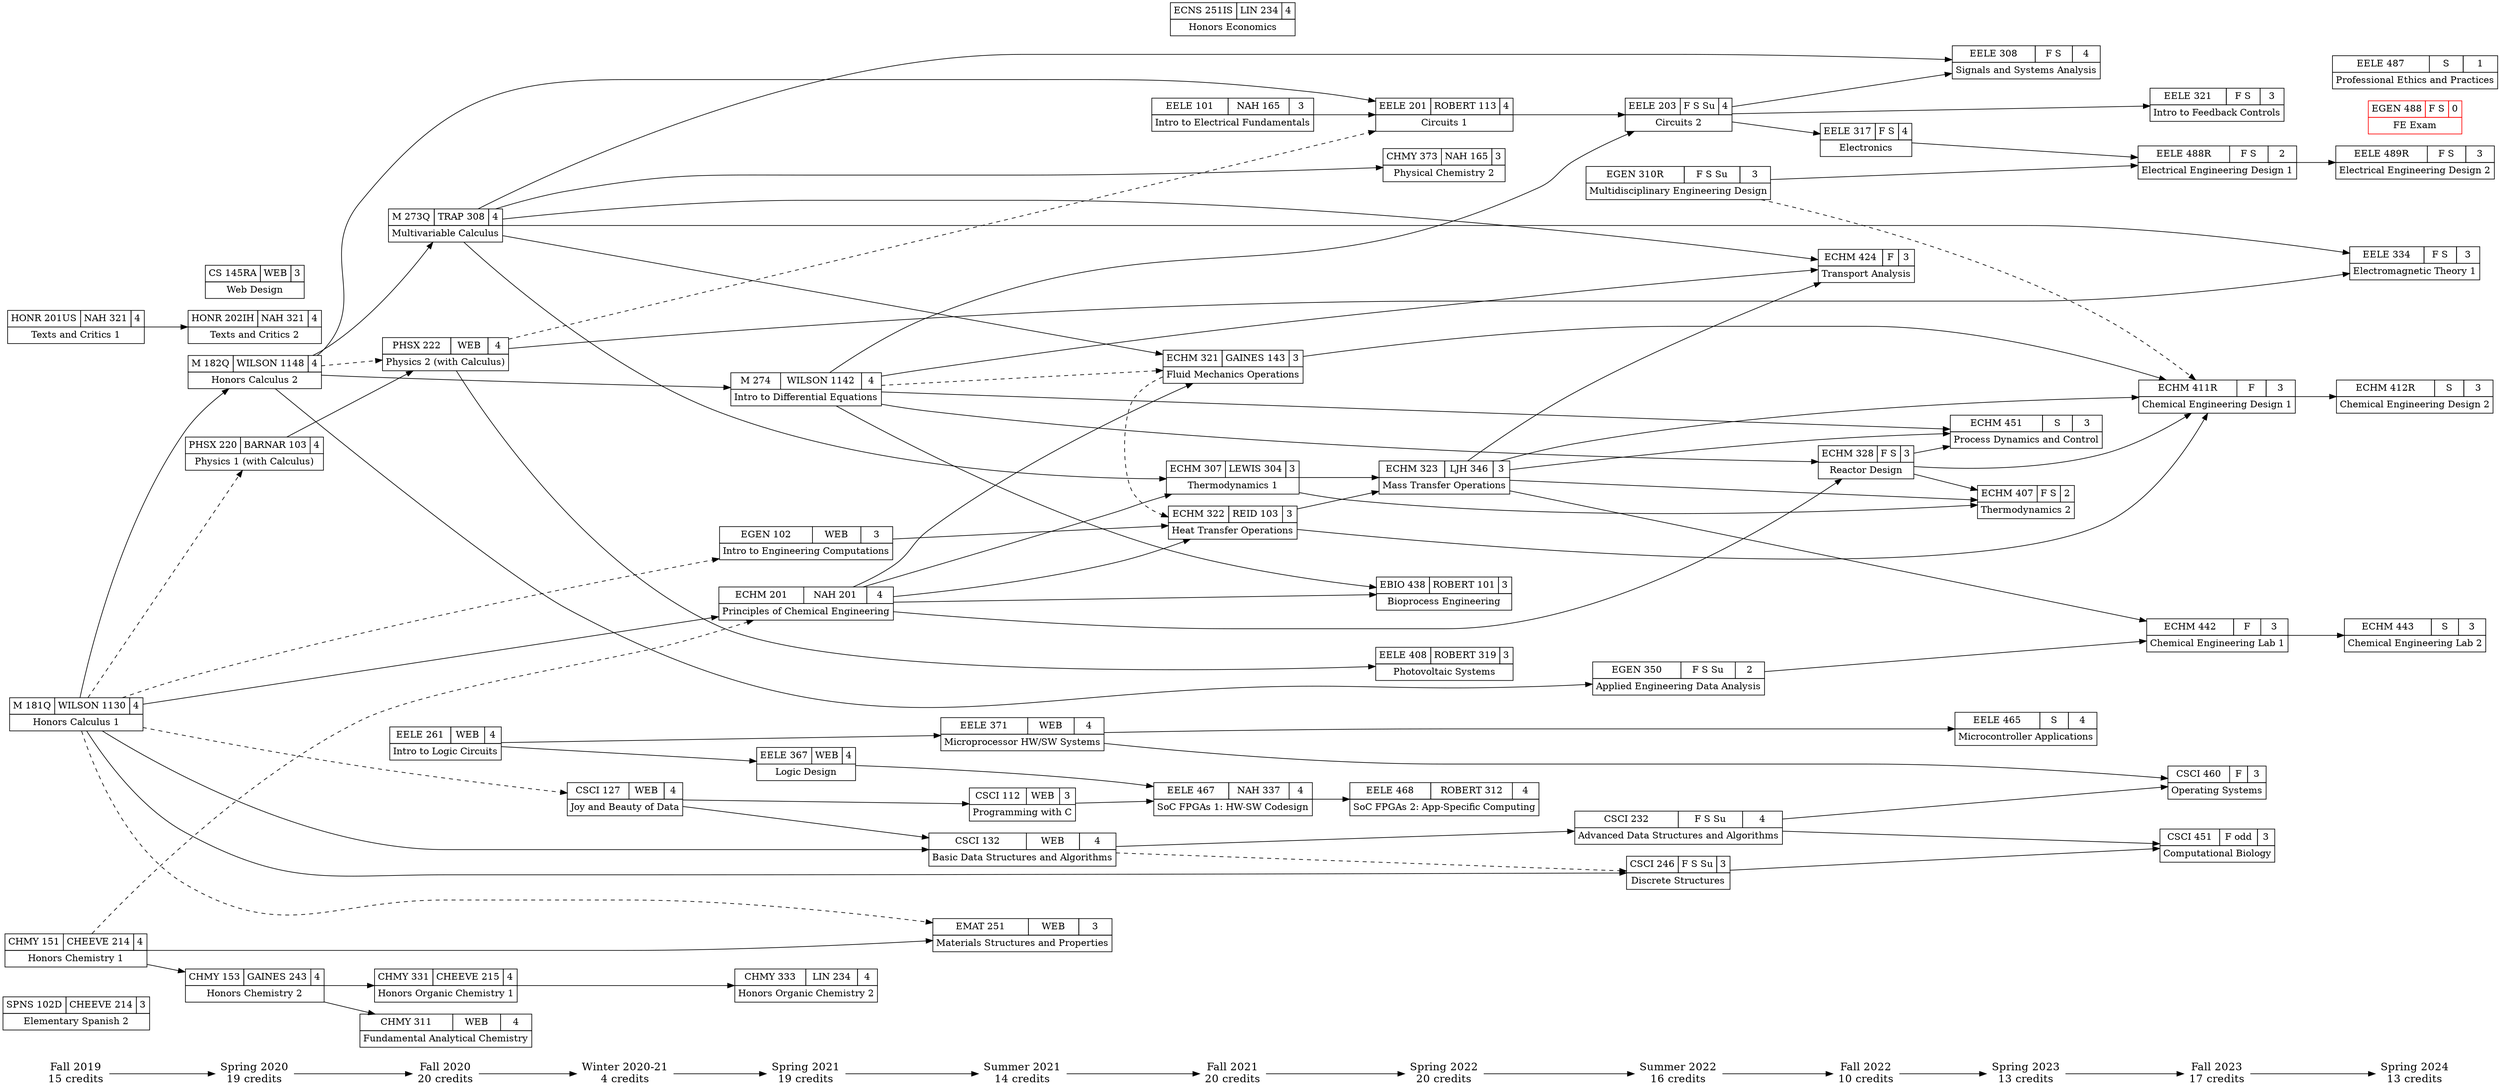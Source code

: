 digraph potential {
ranksep=.75; rankdir=LR;

{node [shape=plaintext,fontsize=16];
	"Fall 2019" -> "Spring 2020"
	-> "Fall 2020" -> "Winter 2020-21" -> "Spring 2021"
	-> "Summer 2021" -> "Fall 2021" -> "Spring 2022"
	-> "Summer 2022" -> "Fall 2022" -> "Spring 2023"
	-> "Fall 2023" -> "Spring 2024";
}

"Fall 2019"      [label="\N\n15 credits"]
"Spring 2020"    [label="\N\n19 credits"]
"Fall 2020"      [label="\N\n20 credits"]
"Winter 2020-21" [label="\N\n4 credits"]
"Spring 2021"    [label="\N\n19 credits"]
"Summer 2021"    [label="\N\n14 credits"]
"Fall 2021"      [label="\N\n20 credits"]
"Spring 2022"    [label="\N\n20 credits"]
"Summer 2022"    [label="\N\n16 credits"]
"Fall 2022"      [label="\N\n10 credits"]
"Spring 2023"    [label="\N\n13 credits"]
"Fall 2023"      [label="\N\n17 credits"]
"Spring 2024"    [label="\N\n13 credits"]

	{node [shape=none,margin=0];
	{ rank = same; "Fall 2019"; "SPNS 102D"; "M 181Q"; "HONR 201US"; "CHMY 151"; }
	{ rank = same; "Spring 2020"; "PHSX 220"; "M 182Q"; "HONR 202IH"; "CS 145RA"; "CHMY 153"; }
	{ rank = same; "Fall 2020"; "PHSX 222"; "M 273Q"; "EELE 261"; "CHMY 331"; "CHMY 311"; }
	{ rank = same; "Winter 2020-21"; "CSCI 127"; }
	{ rank = same; "Spring 2021"; "M 274"; "EGEN 102"; "EELE 367"; "ECHM 201"; "CHMY 333"; }
	{ rank = same; "Summer 2021"; "EMAT 251"; "EELE 371"; "CSCI 132"; "CSCI 112"; }
	{ rank = same; "Fall 2021"; "EELE 467"; "EELE 101"; "ECNS 251IS"; "ECHM 322"; "ECHM 321"; "ECHM 307"; }
	{ rank = same; "Spring 2022"; "EELE 468"; "EELE 408"; "EELE 201"; "ECHM 323"; "EBIO 438"; "CHMY 373"; }
	{ rank = same; "Summer 2022"; "EGEN 350"; "EGEN 310R"; "EELE 203"; "CSCI 246"; "CSCI 232"; }
	{ rank = same; "Fall 2022"; "ECHM 328"; "EELE 317"; "ECHM 424"; }
	{ rank = same; "Spring 2023"; "EELE 465"; "EELE 308"; "ECHM 451"; "ECHM 407"; }
	{ rank = same; "Fall 2023"; "EELE 488R"; "EELE 321"; "ECHM 442"; "ECHM 411R"; "CSCI 460"; "CSCI 451"; }
	{ rank = same; "Spring 2024"; "EGEN 488"; "EELE 489R"; "EELE 487"; "EELE 334"; "ECHM 443"; "ECHM 412R"; }
}

// Honors classes
// "CHMY 151"   [color=red]
// "CHMY 153"   [color=red]
// "CHMY 331"   [color=red]
// "CHMY 333"   [color=red]
// "HONR 201US" [color=red]
// "HONR 202IH" [color=red]
// "M 181Q"     [color=red]
// "M 182Q"     [color=red]
// "ECNS 251IS" [color=red]

// Course labels

"CHMY 151" [label=<
<TABLE BORDER="0" CELLBORDER="1" CELLSPACING="0" CELLPADDING="4">
<TR>
<TD>\N</TD>
<TD>CHEEVE 214</TD>
<TD>4</TD>
</TR>
<TR><TD COLSPAN="3">Honors Chemistry 1</TD></TR>
</TABLE>>];

"HONR 201US" [label=<
<TABLE BORDER="0" CELLBORDER="1" CELLSPACING="0" CELLPADDING="4">
<TR>
<TD>\N</TD>
<TD>NAH 321</TD>
<TD>4</TD>
</TR>
<TR><TD COLSPAN="3">Texts and Critics 1</TD></TR>
</TABLE>>];

"M 181Q" [label=<
<TABLE BORDER="0" CELLBORDER="1" CELLSPACING="0" CELLPADDING="4">
<TR>
<TD>\N</TD>
<TD>WILSON 1130</TD>
<TD>4</TD>
</TR>
<TR><TD COLSPAN="3">Honors Calculus 1</TD></TR>
</TABLE>>];

"SPNS 102D" [label=<
<TABLE BORDER="0" CELLBORDER="1" CELLSPACING="0" CELLPADDING="4">
<TR>
<TD>\N</TD>
<TD>CHEEVE 214</TD>
<TD>3</TD>
</TR>
<TR><TD COLSPAN="3">Elementary Spanish 2</TD></TR>
</TABLE>>];

"CHMY 153" [label=<
<TABLE BORDER="0" CELLBORDER="1" CELLSPACING="0" CELLPADDING="4">
<TR>
<TD>\N</TD>
<TD>GAINES 243</TD>
<TD>4</TD>
</TR>
<TR><TD COLSPAN="3">Honors Chemistry 2</TD></TR>
</TABLE>>];

"CS 145RA" [label=<
<TABLE BORDER="0" CELLBORDER="1" CELLSPACING="0" CELLPADDING="4">
<TR>
<TD>\N</TD>
<TD>WEB</TD>
<TD>3</TD>
</TR>
<TR><TD COLSPAN="3">Web Design</TD></TR>
</TABLE>>];

"HONR 202IH" [label=<
<TABLE BORDER="0" CELLBORDER="1" CELLSPACING="0" CELLPADDING="4">
<TR>
<TD>\N</TD>
<TD>NAH 321</TD>
<TD>4</TD>
</TR>
<TR><TD COLSPAN="3">Texts and Critics 2</TD></TR>
</TABLE>>];

"M 182Q" [label=<
<TABLE BORDER="0" CELLBORDER="1" CELLSPACING="0" CELLPADDING="4">
<TR>
<TD>\N</TD>
<TD>WILSON 1148</TD>
<TD>4</TD>
</TR>
<TR><TD COLSPAN="3">Honors Calculus 2</TD></TR>
</TABLE>>];

"PHSX 220" [label=<
<TABLE BORDER="0" CELLBORDER="1" CELLSPACING="0" CELLPADDING="4">
<TR>
<TD>\N</TD>
<TD>BARNAR 103</TD>
<TD>4</TD>
</TR>
<TR><TD COLSPAN="3">Physics 1 (with Calculus)</TD></TR>
</TABLE>>];

"CHMY 311" [label=<
<TABLE BORDER="0" CELLBORDER="1" CELLSPACING="0" CELLPADDING="4">
<TR>
<TD>\N</TD>
<TD>WEB</TD>
<TD>4</TD>
</TR>
<TR><TD COLSPAN="3">Fundamental Analytical Chemistry</TD></TR>
</TABLE>>];

"CHMY 331" [label=<
<TABLE BORDER="0" CELLBORDER="1" CELLSPACING="0" CELLPADDING="4">
<TR>
<TD>\N</TD>
<TD>CHEEVE 215</TD>
<TD>4</TD>
</TR>
<TR><TD COLSPAN="3">Honors Organic Chemistry 1</TD></TR>
</TABLE>>];

"EELE 261" [label=<
<TABLE BORDER="0" CELLBORDER="1" CELLSPACING="0" CELLPADDING="4">
<TR>
<TD>\N</TD>
<TD>WEB</TD>
<TD>4</TD>
</TR>
<TR><TD COLSPAN="3">Intro to Logic Circuits</TD></TR>
</TABLE>>];

"M 273Q" [label=<
<TABLE BORDER="0" CELLBORDER="1" CELLSPACING="0" CELLPADDING="4">
<TR>
<TD>\N</TD>
<TD>TRAP 308</TD>
<TD>4</TD>
</TR>
<TR><TD COLSPAN="3">Multivariable Calculus</TD></TR>
</TABLE>>];

"PHSX 222" [label=<
<TABLE BORDER="0" CELLBORDER="1" CELLSPACING="0" CELLPADDING="4">
<TR>
<TD>\N</TD>
<TD>WEB</TD>
<TD>4</TD>
</TR>
<TR><TD COLSPAN="3">Physics 2 (with Calculus)</TD></TR>
</TABLE>>];

"CSCI 127" [label=<
<TABLE BORDER="0" CELLBORDER="1" CELLSPACING="0" CELLPADDING="4">
<TR>
<TD>\N</TD>
<TD>WEB</TD>
<TD>4</TD>
</TR>
<TR><TD COLSPAN="3">Joy and Beauty of Data</TD></TR>
</TABLE>>];

"CHMY 333" [label=<
<TABLE BORDER="0" CELLBORDER="1" CELLSPACING="0" CELLPADDING="4">
<TR>
<TD>\N</TD>
<TD>LIN 234</TD>
<TD>4</TD>
</TR>
<TR><TD COLSPAN="3">Honors Organic Chemistry 2</TD></TR>
</TABLE>>];

"ECHM 201" [label=<
<TABLE BORDER="0" CELLBORDER="1" CELLSPACING="0" CELLPADDING="4">
<TR>
<TD>\N</TD>
<TD>NAH 201</TD>
<TD>4</TD>
</TR>
<TR><TD COLSPAN="3">Principles of Chemical Engineering</TD></TR>
</TABLE>>];

"EELE 367" [label=<
<TABLE BORDER="0" CELLBORDER="1" CELLSPACING="0" CELLPADDING="4">
<TR>
<TD>\N</TD>
<TD>WEB</TD>
<TD>4</TD>
</TR>
<TR><TD COLSPAN="3">Logic Design</TD></TR>
</TABLE>>];

"EGEN 102" [label=<
<TABLE BORDER="0" CELLBORDER="1" CELLSPACING="0" CELLPADDING="4">
<TR>
<TD>\N</TD>
<TD>WEB</TD>
<TD>3</TD>
</TR>
<TR><TD COLSPAN="3">Intro to Engineering Computations</TD></TR>
</TABLE>>];

"M 274" [label=<
<TABLE BORDER="0" CELLBORDER="1" CELLSPACING="0" CELLPADDING="4">
<TR>
<TD>\N</TD>
<TD>WILSON 1142</TD>
<TD>4</TD>
</TR>
<TR><TD COLSPAN="3">Intro to Differential Equations</TD></TR>
</TABLE>>];

"CSCI 112" [label=<
<TABLE BORDER="0" CELLBORDER="1" CELLSPACING="0" CELLPADDING="4">
<TR>
<TD>\N</TD>
<TD>WEB</TD>
<TD>3</TD>
</TR>
<TR><TD COLSPAN="3">Programming with C</TD></TR>
</TABLE>>];

"CSCI 132" [label=<
<TABLE BORDER="0" CELLBORDER="1" CELLSPACING="0" CELLPADDING="4">
<TR>
<TD>\N</TD>
<TD>WEB</TD>
<TD>4</TD>
</TR>
<TR><TD COLSPAN="3">Basic Data Structures and Algorithms</TD></TR>
</TABLE>>];

"EELE 371" [label=<
<TABLE BORDER="0" CELLBORDER="1" CELLSPACING="0" CELLPADDING="4">
<TR>
<TD>\N</TD>
<TD>WEB</TD>
<TD>4</TD>
</TR>
<TR><TD COLSPAN="3">Microprocessor HW/SW Systems</TD></TR>
</TABLE>>];

"EMAT 251" [label=<
<TABLE BORDER="0" CELLBORDER="1" CELLSPACING="0" CELLPADDING="4">
<TR>
<TD>\N</TD>
<TD>WEB</TD>
<TD>3</TD>
</TR>
<TR><TD COLSPAN="3">Materials Structures and Properties</TD></TR>
</TABLE>>];

"ECHM 307" [label=<
<TABLE BORDER="0" CELLBORDER="1" CELLSPACING="0" CELLPADDING="4">
<TR>
<TD>\N</TD>
<TD>LEWIS 304</TD>
<TD>3</TD>
</TR>
<TR><TD COLSPAN="3">Thermodynamics 1</TD></TR>
</TABLE>>];

"ECHM 321" [label=<
<TABLE BORDER="0" CELLBORDER="1" CELLSPACING="0" CELLPADDING="4">
<TR>
<TD>\N</TD>
<TD>GAINES 143</TD>
<TD>3</TD>
</TR>
<TR><TD COLSPAN="3">Fluid Mechanics Operations</TD></TR>
</TABLE>>];

"ECHM 322" [label=<
<TABLE BORDER="0" CELLBORDER="1" CELLSPACING="0" CELLPADDING="4">
<TR>
<TD>\N</TD>
<TD>REID 103</TD>
<TD>3</TD>
</TR>
<TR><TD COLSPAN="3">Heat Transfer Operations</TD></TR>
</TABLE>>];

"ECNS 251IS" [label=<
<TABLE BORDER="0" CELLBORDER="1" CELLSPACING="0" CELLPADDING="4">
<TR>
<TD>\N</TD>
<TD>LIN 234</TD>
<TD>4</TD>
</TR>
<TR><TD COLSPAN="3">Honors Economics</TD></TR>
</TABLE>>];

"EELE 101" [label=<
<TABLE BORDER="0" CELLBORDER="1" CELLSPACING="0" CELLPADDING="4">
<TR>
<TD>\N</TD>
<TD>NAH 165</TD>
<TD>3</TD>
</TR>
<TR><TD COLSPAN="3">Intro to Electrical Fundamentals</TD></TR>
</TABLE>>];

"EELE 467" [label=<
<TABLE BORDER="0" CELLBORDER="1" CELLSPACING="0" CELLPADDING="4">
<TR>
<TD>\N</TD>
<TD>NAH 337</TD>
<TD>4</TD>
</TR>
<TR><TD COLSPAN="3">SoC FPGAs 1: HW-SW Codesign</TD></TR>
</TABLE>>];

"CSCI 232" [label=<
<TABLE BORDER="0" CELLBORDER="1" CELLSPACING="0" CELLPADDING="4">
<TR>
<TD>\N</TD>
<TD>F S Su</TD>
<TD>4</TD>
</TR>
<TR><TD COLSPAN="3">Advanced Data Structures and Algorithms</TD></TR>
</TABLE>>];

"CSCI 246" [label=<
<TABLE BORDER="0" CELLBORDER="1" CELLSPACING="0" CELLPADDING="4">
<TR>
<TD>\N</TD>
<TD>F S Su</TD>
<TD>3</TD>
</TR>
<TR><TD COLSPAN="3">Discrete Structures</TD></TR>
</TABLE>>];

"EGEN 310R" [label=<
<TABLE BORDER="0" CELLBORDER="1" CELLSPACING="0" CELLPADDING="4">
<TR>
<TD>\N</TD>
<TD>F S Su</TD>
<TD>3</TD>
</TR>
<TR><TD COLSPAN="3">Multidisciplinary Engineering Design</TD></TR>
</TABLE>>];

"EGEN 350" [label=<
<TABLE BORDER="0" CELLBORDER="1" CELLSPACING="0" CELLPADDING="4">
<TR>
<TD>\N</TD>
<TD>F S Su</TD>
<TD>2</TD>
</TR>
<TR><TD COLSPAN="3">Applied Engineering Data Analysis</TD></TR>
</TABLE>>];

"EBIO 438" [label=<
<TABLE BORDER="0" CELLBORDER="1" CELLSPACING="0" CELLPADDING="4">
<TR>
<TD>\N</TD>
<TD>ROBERT 101</TD>
<TD>3</TD>
</TR>
<TR><TD COLSPAN="3">Bioprocess Engineering</TD></TR>
</TABLE>>];

"ECHM 323" [label=<
<TABLE BORDER="0" CELLBORDER="1" CELLSPACING="0" CELLPADDING="4">
<TR>
<TD>\N</TD>
<TD>LJH 346</TD>
<TD>3</TD>
</TR>
<TR><TD COLSPAN="3">Mass Transfer Operations</TD></TR>
</TABLE>>];

"ECHM 328" [label=<
<TABLE BORDER="0" CELLBORDER="1" CELLSPACING="0" CELLPADDING="4">
<TR>
<TD>\N</TD>
<TD>F S</TD>
<TD>3</TD>
</TR>
<TR><TD COLSPAN="3">Reactor Design</TD></TR>
</TABLE>>];

"EELE 201" [label=<
<TABLE BORDER="0" CELLBORDER="1" CELLSPACING="0" CELLPADDING="4">
<TR>
<TD>\N</TD>
<TD>ROBERT 113</TD>
<TD>4</TD>
</TR>
<TR><TD COLSPAN="3">Circuits 1</TD></TR>
</TABLE>>];

"EELE 468" [label=<
<TABLE BORDER="0" CELLBORDER="1" CELLSPACING="0" CELLPADDING="4">
<TR>
<TD>\N</TD>
<TD>ROBERT 312</TD>
<TD>4</TD>
</TR>
<TR><TD COLSPAN="3">SoC FPGAs 2: App-Specific Computing</TD></TR>
</TABLE>>];

"EELE 203" [label=<
<TABLE BORDER="0" CELLBORDER="1" CELLSPACING="0" CELLPADDING="4">
<TR>
<TD>\N</TD>
<TD>F S Su</TD>
<TD>4</TD>
</TR>
<TR><TD COLSPAN="3">Circuits 2</TD></TR>
</TABLE>>];

"ECHM 407" [label=<
<TABLE BORDER="0" CELLBORDER="1" CELLSPACING="0" CELLPADDING="4">
<TR>
<TD>\N</TD>
<TD>F S</TD>
<TD>2</TD>
</TR>
<TR><TD COLSPAN="3">Thermodynamics 2</TD></TR>
</TABLE>>];

"ECHM 424" [label=<
<TABLE BORDER="0" CELLBORDER="1" CELLSPACING="0" CELLPADDING="4">
<TR>
<TD>\N</TD>
<TD>F</TD>
<TD>3</TD>
</TR>
<TR><TD COLSPAN="3">Transport Analysis</TD></TR>
</TABLE>>];

"ECHM 411R" [label=<
<TABLE BORDER="0" CELLBORDER="1" CELLSPACING="0" CELLPADDING="4">
<TR>
<TD>\N</TD>
<TD>F</TD>
<TD>3</TD>
</TR>
<TR><TD COLSPAN="3">Chemical Engineering Design 1</TD></TR>
</TABLE>>];

"ECHM 442" [label=<
<TABLE BORDER="0" CELLBORDER="1" CELLSPACING="0" CELLPADDING="4">
<TR>
<TD>\N</TD>
<TD>F</TD>
<TD>3</TD>
</TR>
<TR><TD COLSPAN="3">Chemical Engineering Lab 1</TD></TR>
</TABLE>>];

"EELE 317" [label=<
<TABLE BORDER="0" CELLBORDER="1" CELLSPACING="0" CELLPADDING="4">
<TR>
<TD>\N</TD>
<TD>F S</TD>
<TD>4</TD>
</TR>
<TR><TD COLSPAN="3">Electronics</TD></TR>
</TABLE>>];

"EELE 408" [label=<
<TABLE BORDER="0" CELLBORDER="1" CELLSPACING="0" CELLPADDING="4">
<TR>
<TD>\N</TD>
<TD>ROBERT 319</TD>
<TD>3</TD>
</TR>
<TR><TD COLSPAN="3">Photovoltaic Systems</TD></TR>
</TABLE>>];

"CHMY 373" [label=<
<TABLE BORDER="0" CELLBORDER="1" CELLSPACING="0" CELLPADDING="4">
<TR>
<TD>\N</TD>
<TD>NAH 165</TD>
<TD>3</TD>
</TR>
<TR><TD COLSPAN="3">Physical Chemistry 2</TD></TR>
</TABLE>>];

"ECHM 412R" [label=<
<TABLE BORDER="0" CELLBORDER="1" CELLSPACING="0" CELLPADDING="4">
<TR>
<TD>\N</TD>
<TD>S</TD>
<TD>3</TD>
</TR>
<TR><TD COLSPAN="3">Chemical Engineering Design 2</TD></TR>
</TABLE>>];

"ECHM 443" [label=<
<TABLE BORDER="0" CELLBORDER="1" CELLSPACING="0" CELLPADDING="4">
<TR>
<TD>\N</TD>
<TD>S</TD>
<TD>3</TD>
</TR>
<TR><TD COLSPAN="3">Chemical Engineering Lab 2</TD></TR>
</TABLE>>];

"ECHM 451" [label=<
<TABLE BORDER="0" CELLBORDER="1" CELLSPACING="0" CELLPADDING="4">
<TR>
<TD>\N</TD>
<TD>S</TD>
<TD>3</TD>
</TR>
<TR><TD COLSPAN="3">Process Dynamics and Control</TD></TR>
</TABLE>>];

"EELE 465" [label=<
<TABLE BORDER="0" CELLBORDER="1" CELLSPACING="0" CELLPADDING="4">
<TR>
<TD>\N</TD>
<TD>S</TD>
<TD>4</TD>
</TR>
<TR><TD COLSPAN="3">Microcontroller Applications</TD></TR>
</TABLE>>];

"CSCI 451" [label=<
<TABLE BORDER="0" CELLBORDER="1" CELLSPACING="0" CELLPADDING="4">
<TR>
<TD>\N</TD>
<TD>F odd</TD>
<TD>3</TD>
</TR>
<TR><TD COLSPAN="3">Computational Biology</TD></TR>
</TABLE>>];

"EELE 308" [label=<
<TABLE BORDER="0" CELLBORDER="1" CELLSPACING="0" CELLPADDING="4">
<TR>
<TD>\N</TD>
<TD>F S</TD>
<TD>4</TD>
</TR>
<TR><TD COLSPAN="3">Signals and Systems Analysis</TD></TR>
</TABLE>>];

"EELE 321" [label=<
<TABLE BORDER="0" CELLBORDER="1" CELLSPACING="0" CELLPADDING="4">
<TR>
<TD>\N</TD>
<TD>F S</TD>
<TD>3</TD>
</TR>
<TR><TD COLSPAN="3">Intro to Feedback Controls</TD></TR>
</TABLE>>];

"EELE 334" [label=<
<TABLE BORDER="0" CELLBORDER="1" CELLSPACING="0" CELLPADDING="4">
<TR>
<TD>\N</TD>
<TD>F S</TD>
<TD>3</TD>
</TR>
<TR><TD COLSPAN="3">Electromagnetic Theory 1</TD></TR>
</TABLE>>];

"EELE 488R" [label=<
<TABLE BORDER="0" CELLBORDER="1" CELLSPACING="0" CELLPADDING="4">
<TR>
<TD>\N</TD>
<TD>F S</TD>
<TD>2</TD>
</TR>
<TR><TD COLSPAN="3">Electrical Engineering Design 1</TD></TR>
</TABLE>>];

"EELE 489R" [label=<
<TABLE BORDER="0" CELLBORDER="1" CELLSPACING="0" CELLPADDING="4">
<TR>
<TD>\N</TD>
<TD>F S</TD>
<TD>3</TD>
</TR>
<TR><TD COLSPAN="3">Electrical Engineering Design 2</TD></TR>
</TABLE>>];

"EELE 487" [label=<
<TABLE BORDER="0" CELLBORDER="1" CELLSPACING="0" CELLPADDING="4">
<TR>
<TD>\N</TD>
<TD>S</TD>
<TD>1</TD>
</TR>
<TR><TD COLSPAN="3">Professional Ethics and Practices</TD></TR>
</TABLE>>];

"EGEN 488" [label=<
<TABLE BORDER="0" CELLBORDER="1" CELLSPACING="0" CELLPADDING="4" COLOR="red">
<TR>
<TD>\N</TD>
<TD>F S</TD>
<TD>0</TD>
</TR>
<TR><TD COLSPAN="3">FE Exam</TD></TR>
</TABLE>>];

"CSCI 460" [label=<
<TABLE BORDER="0" CELLBORDER="1" CELLSPACING="0" CELLPADDING="4">
<TR>
<TD>\N</TD>
<TD>F</TD>
<TD>3</TD>
</TR>
<TR><TD COLSPAN="3">Operating Systems</TD></TR>
</TABLE>>];

// Course pre- & co- requisites

"CHMY 151" -> "CHMY 153";
"HONR 201US" -> "HONR 202IH";
"M 181Q" -> "M 182Q";
"M 181Q" -> "PHSX 220" [style=dashed];

"CHMY 153" -> { "CHMY 311" "CHMY 331" };
"M 182Q" -> "M 273Q";
"M 182Q" -> "PHSX 222" [style=dashed];
"PHSX 220" -> "PHSX 222";

"M 181Q" -> "CSCI 127" [style=dashed];

"CHMY 151" -> "ECHM 201" [style=dashed];
"CHMY 331" -> "CHMY 333";
"EELE 261" -> "EELE 367";
"M 181Q" -> "ECHM 201";
"M 181Q" -> "EGEN 102" [style=dashed];
"M 182Q" -> "M 274";

"CHMY 151" -> "EMAT 251";
"CSCI 127" -> { "CSCI 112" "CSCI 132" };
"EELE 261" -> "EELE 371";
"M 181Q" -> "CSCI 132";
"M 181Q" -> "EMAT 251" [style=dashed];

"CSCI 112" -> "EELE 467";
"ECHM 201" -> { "ECHM 307" "ECHM 321" "ECHM 322" };
"ECHM 321" -> "ECHM 322" [style=dashed];
"EELE 367" -> "EELE 467";
"EGEN 102" -> "ECHM 322";
"M 273Q" -> { "ECHM 307" "ECHM 321" };
"M 274" -> "ECHM 321" [style=dashed];

"CSCI 132" -> "CSCI 232";
"M 181Q" -> "CSCI 246";
"CSCI 132" -> "CSCI 246" [style=dashed];
"M 182Q" -> "EGEN 350";

{ "ECHM 201" "M 274" } -> { "EBIO 438" "ECHM 328" };
{ "ECHM 307" "ECHM 322" } -> "ECHM 323";
{ "EELE 101" "M 182Q" } -> "EELE 201";
"PHSX 222" -> "EELE 201" [style=dashed];
"EELE 467" -> "EELE 468";

{ "EELE 201" "M 274" } -> "EELE 203";

{ "ECHM 307" "ECHM 323" "ECHM 328" } -> "ECHM 407";
{ "ECHM 321" "ECHM 322" "ECHM 323" "ECHM 328" } -> "ECHM 411R";
{ "ECHM 323" "M 273Q" "M 274" } -> "ECHM 424";
"EGEN 310R" -> "ECHM 411R" [style=dashed];
{ "ECHM 323" "EGEN 350" } -> "ECHM 442";
"EELE 203" -> "EELE 317";
"PHSX 222" -> "EELE 408";

"M 273Q" -> "CHMY 373";
"ECHM 411R" -> "ECHM 412R";
"ECHM 442" -> "ECHM 443";
{ "ECHM 328" "ECHM 323" "M 274" } -> "ECHM 451";
"EELE 371" -> "EELE 465";

{ "CSCI 232" "CSCI 246" } -> "CSCI 451";
{ "EELE 203" "M 273Q" } -> "EELE 308";
"EELE 203" -> "EELE 321";
{ "PHSX 222" "M 273Q" } -> "EELE 334";
{ "EELE 317" "EGEN 310R" } -> "EELE 488R";

"EELE 488R" -> "EELE 489R";

{ "CSCI 232" "EELE 371" } -> "CSCI 460";

}
